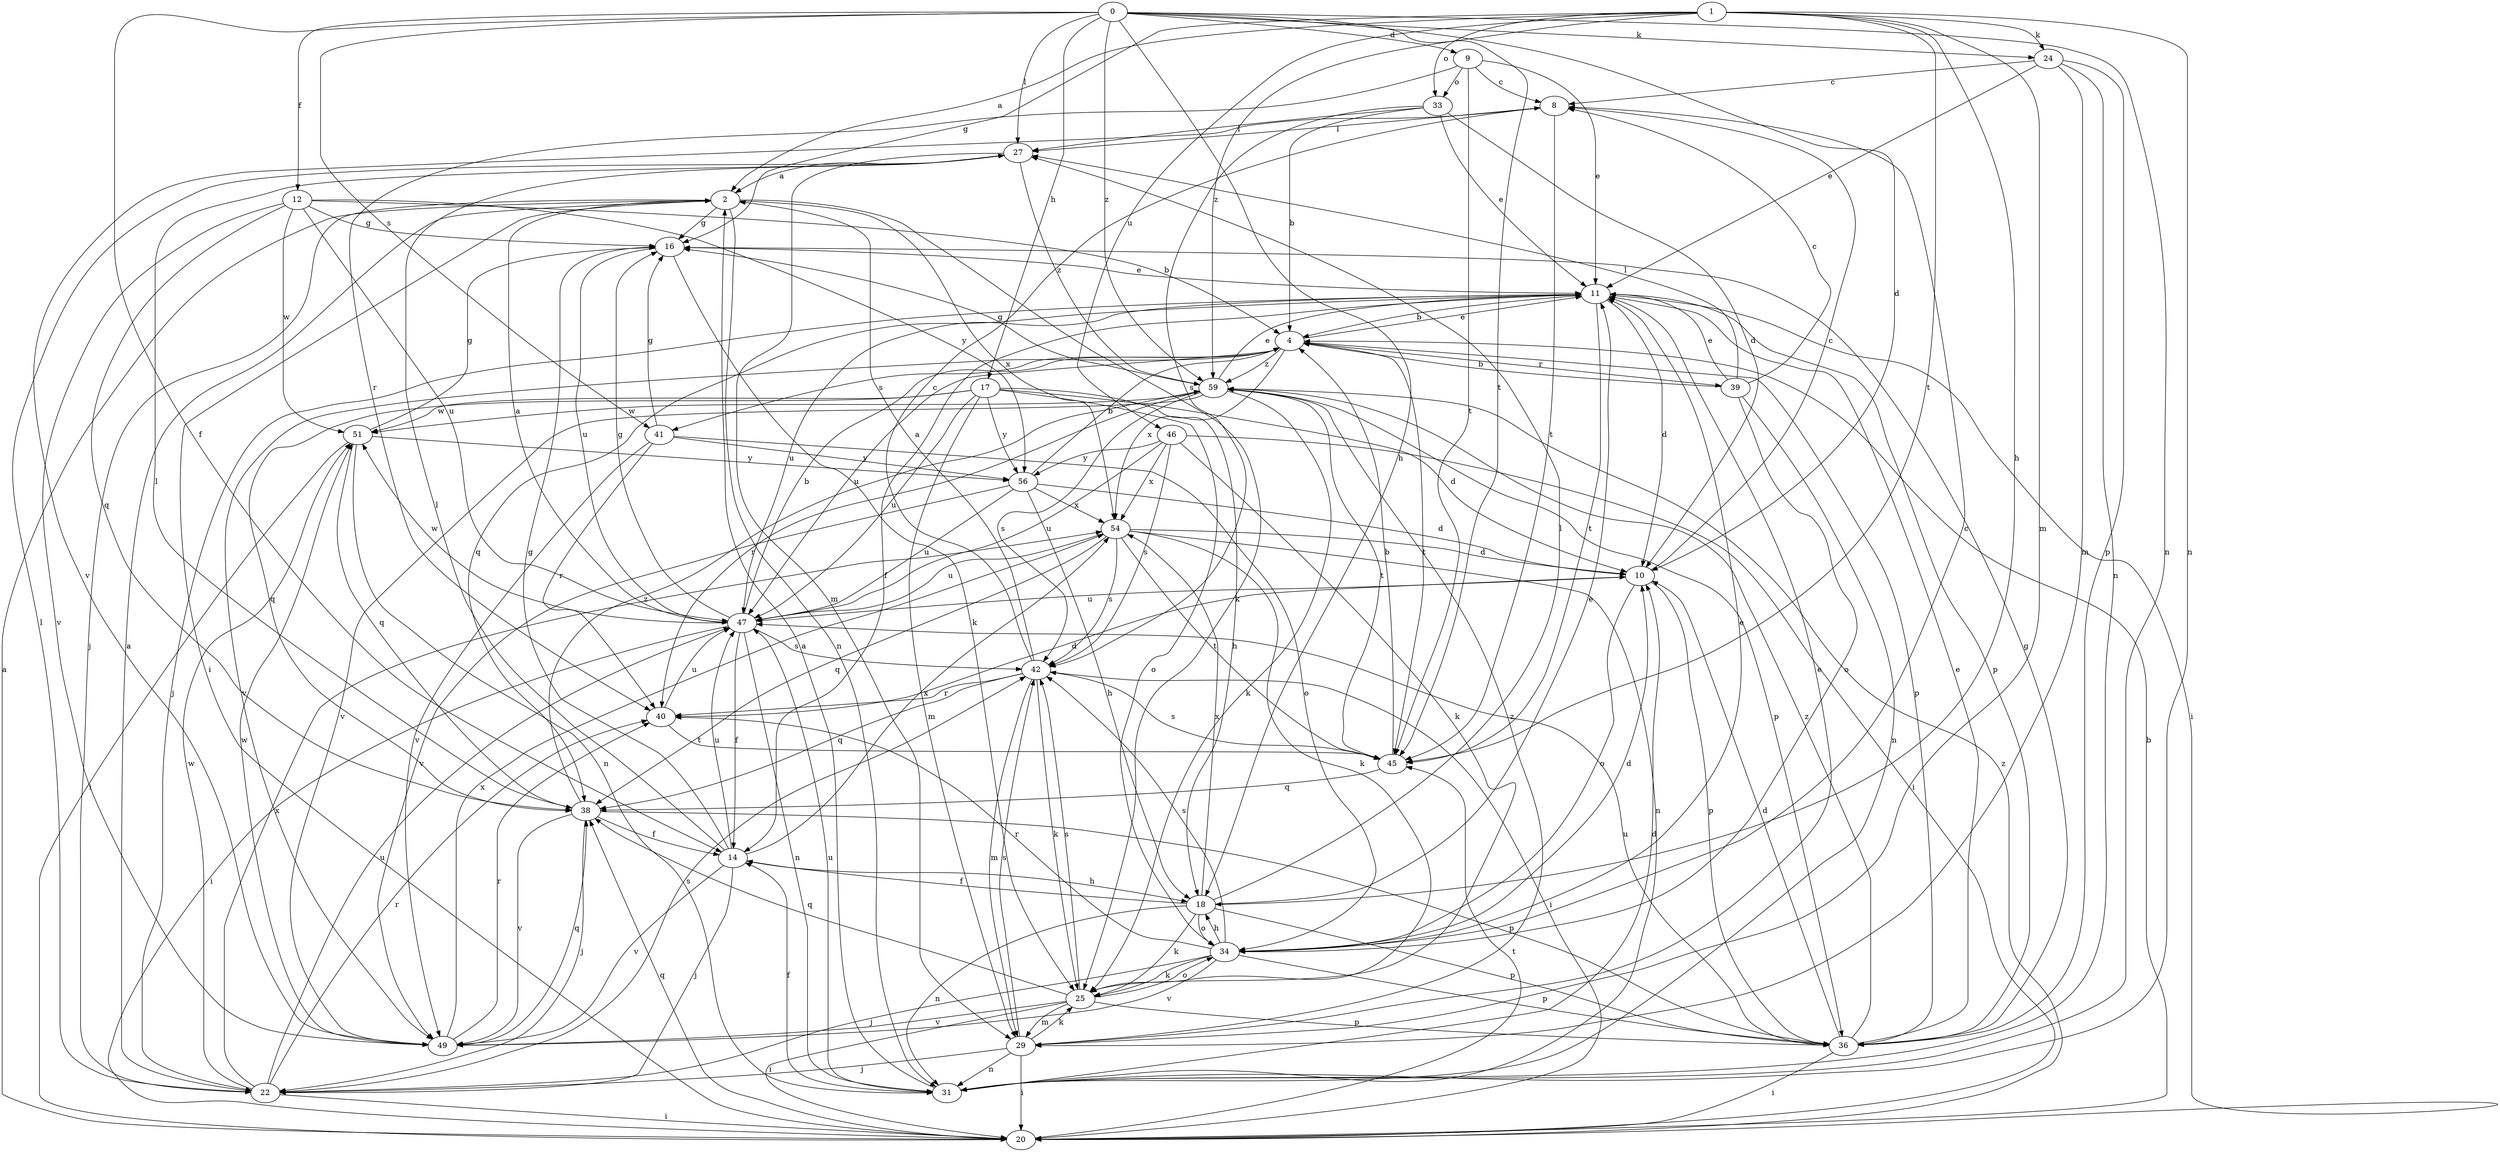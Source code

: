 strict digraph  {
0;
1;
2;
4;
8;
9;
10;
11;
12;
14;
16;
17;
18;
20;
22;
24;
25;
27;
29;
31;
33;
34;
36;
38;
39;
40;
41;
42;
45;
46;
47;
49;
51;
54;
56;
59;
0 -> 9  [label=d];
0 -> 10  [label=d];
0 -> 12  [label=f];
0 -> 14  [label=f];
0 -> 17  [label=h];
0 -> 18  [label=h];
0 -> 24  [label=k];
0 -> 27  [label=l];
0 -> 31  [label=n];
0 -> 41  [label=s];
0 -> 45  [label=t];
0 -> 59  [label=z];
1 -> 2  [label=a];
1 -> 16  [label=g];
1 -> 18  [label=h];
1 -> 24  [label=k];
1 -> 29  [label=m];
1 -> 31  [label=n];
1 -> 33  [label=o];
1 -> 45  [label=t];
1 -> 46  [label=u];
1 -> 59  [label=z];
2 -> 16  [label=g];
2 -> 20  [label=i];
2 -> 22  [label=j];
2 -> 25  [label=k];
2 -> 31  [label=n];
2 -> 54  [label=x];
4 -> 11  [label=e];
4 -> 36  [label=p];
4 -> 39  [label=r];
4 -> 41  [label=s];
4 -> 45  [label=t];
4 -> 47  [label=u];
4 -> 49  [label=v];
4 -> 54  [label=x];
4 -> 59  [label=z];
8 -> 27  [label=l];
8 -> 45  [label=t];
8 -> 49  [label=v];
9 -> 8  [label=c];
9 -> 11  [label=e];
9 -> 33  [label=o];
9 -> 40  [label=r];
9 -> 45  [label=t];
10 -> 8  [label=c];
10 -> 34  [label=o];
10 -> 36  [label=p];
10 -> 47  [label=u];
11 -> 4  [label=b];
11 -> 10  [label=d];
11 -> 14  [label=f];
11 -> 20  [label=i];
11 -> 22  [label=j];
11 -> 36  [label=p];
11 -> 38  [label=q];
11 -> 45  [label=t];
11 -> 47  [label=u];
12 -> 4  [label=b];
12 -> 16  [label=g];
12 -> 38  [label=q];
12 -> 47  [label=u];
12 -> 49  [label=v];
12 -> 51  [label=w];
12 -> 56  [label=y];
14 -> 16  [label=g];
14 -> 18  [label=h];
14 -> 22  [label=j];
14 -> 27  [label=l];
14 -> 47  [label=u];
14 -> 49  [label=v];
14 -> 54  [label=x];
16 -> 11  [label=e];
16 -> 25  [label=k];
16 -> 47  [label=u];
17 -> 10  [label=d];
17 -> 18  [label=h];
17 -> 29  [label=m];
17 -> 34  [label=o];
17 -> 38  [label=q];
17 -> 47  [label=u];
17 -> 51  [label=w];
17 -> 56  [label=y];
18 -> 11  [label=e];
18 -> 14  [label=f];
18 -> 25  [label=k];
18 -> 27  [label=l];
18 -> 31  [label=n];
18 -> 34  [label=o];
18 -> 36  [label=p];
18 -> 54  [label=x];
20 -> 2  [label=a];
20 -> 4  [label=b];
20 -> 38  [label=q];
20 -> 45  [label=t];
20 -> 59  [label=z];
22 -> 2  [label=a];
22 -> 20  [label=i];
22 -> 27  [label=l];
22 -> 40  [label=r];
22 -> 42  [label=s];
22 -> 47  [label=u];
22 -> 51  [label=w];
22 -> 54  [label=x];
24 -> 8  [label=c];
24 -> 11  [label=e];
24 -> 29  [label=m];
24 -> 31  [label=n];
24 -> 36  [label=p];
25 -> 20  [label=i];
25 -> 29  [label=m];
25 -> 34  [label=o];
25 -> 36  [label=p];
25 -> 38  [label=q];
25 -> 42  [label=s];
25 -> 49  [label=v];
27 -> 2  [label=a];
27 -> 29  [label=m];
27 -> 59  [label=z];
29 -> 11  [label=e];
29 -> 20  [label=i];
29 -> 22  [label=j];
29 -> 25  [label=k];
29 -> 31  [label=n];
29 -> 42  [label=s];
29 -> 59  [label=z];
31 -> 2  [label=a];
31 -> 10  [label=d];
31 -> 14  [label=f];
31 -> 47  [label=u];
33 -> 4  [label=b];
33 -> 10  [label=d];
33 -> 11  [label=e];
33 -> 27  [label=l];
33 -> 42  [label=s];
34 -> 8  [label=c];
34 -> 10  [label=d];
34 -> 11  [label=e];
34 -> 18  [label=h];
34 -> 22  [label=j];
34 -> 25  [label=k];
34 -> 36  [label=p];
34 -> 40  [label=r];
34 -> 42  [label=s];
34 -> 49  [label=v];
36 -> 10  [label=d];
36 -> 11  [label=e];
36 -> 16  [label=g];
36 -> 20  [label=i];
36 -> 47  [label=u];
36 -> 59  [label=z];
38 -> 14  [label=f];
38 -> 22  [label=j];
38 -> 27  [label=l];
38 -> 36  [label=p];
38 -> 49  [label=v];
38 -> 59  [label=z];
39 -> 4  [label=b];
39 -> 8  [label=c];
39 -> 11  [label=e];
39 -> 27  [label=l];
39 -> 31  [label=n];
39 -> 34  [label=o];
40 -> 10  [label=d];
40 -> 45  [label=t];
40 -> 47  [label=u];
41 -> 16  [label=g];
41 -> 34  [label=o];
41 -> 40  [label=r];
41 -> 49  [label=v];
41 -> 56  [label=y];
42 -> 2  [label=a];
42 -> 8  [label=c];
42 -> 20  [label=i];
42 -> 25  [label=k];
42 -> 29  [label=m];
42 -> 38  [label=q];
42 -> 40  [label=r];
45 -> 4  [label=b];
45 -> 38  [label=q];
45 -> 42  [label=s];
46 -> 20  [label=i];
46 -> 25  [label=k];
46 -> 42  [label=s];
46 -> 47  [label=u];
46 -> 54  [label=x];
46 -> 56  [label=y];
47 -> 2  [label=a];
47 -> 4  [label=b];
47 -> 14  [label=f];
47 -> 16  [label=g];
47 -> 20  [label=i];
47 -> 31  [label=n];
47 -> 42  [label=s];
47 -> 51  [label=w];
49 -> 38  [label=q];
49 -> 40  [label=r];
49 -> 51  [label=w];
49 -> 54  [label=x];
51 -> 16  [label=g];
51 -> 20  [label=i];
51 -> 31  [label=n];
51 -> 38  [label=q];
51 -> 56  [label=y];
54 -> 10  [label=d];
54 -> 25  [label=k];
54 -> 31  [label=n];
54 -> 38  [label=q];
54 -> 42  [label=s];
54 -> 45  [label=t];
54 -> 47  [label=u];
56 -> 4  [label=b];
56 -> 10  [label=d];
56 -> 18  [label=h];
56 -> 47  [label=u];
56 -> 49  [label=v];
56 -> 54  [label=x];
59 -> 11  [label=e];
59 -> 16  [label=g];
59 -> 25  [label=k];
59 -> 36  [label=p];
59 -> 40  [label=r];
59 -> 42  [label=s];
59 -> 45  [label=t];
59 -> 49  [label=v];
59 -> 51  [label=w];
}
